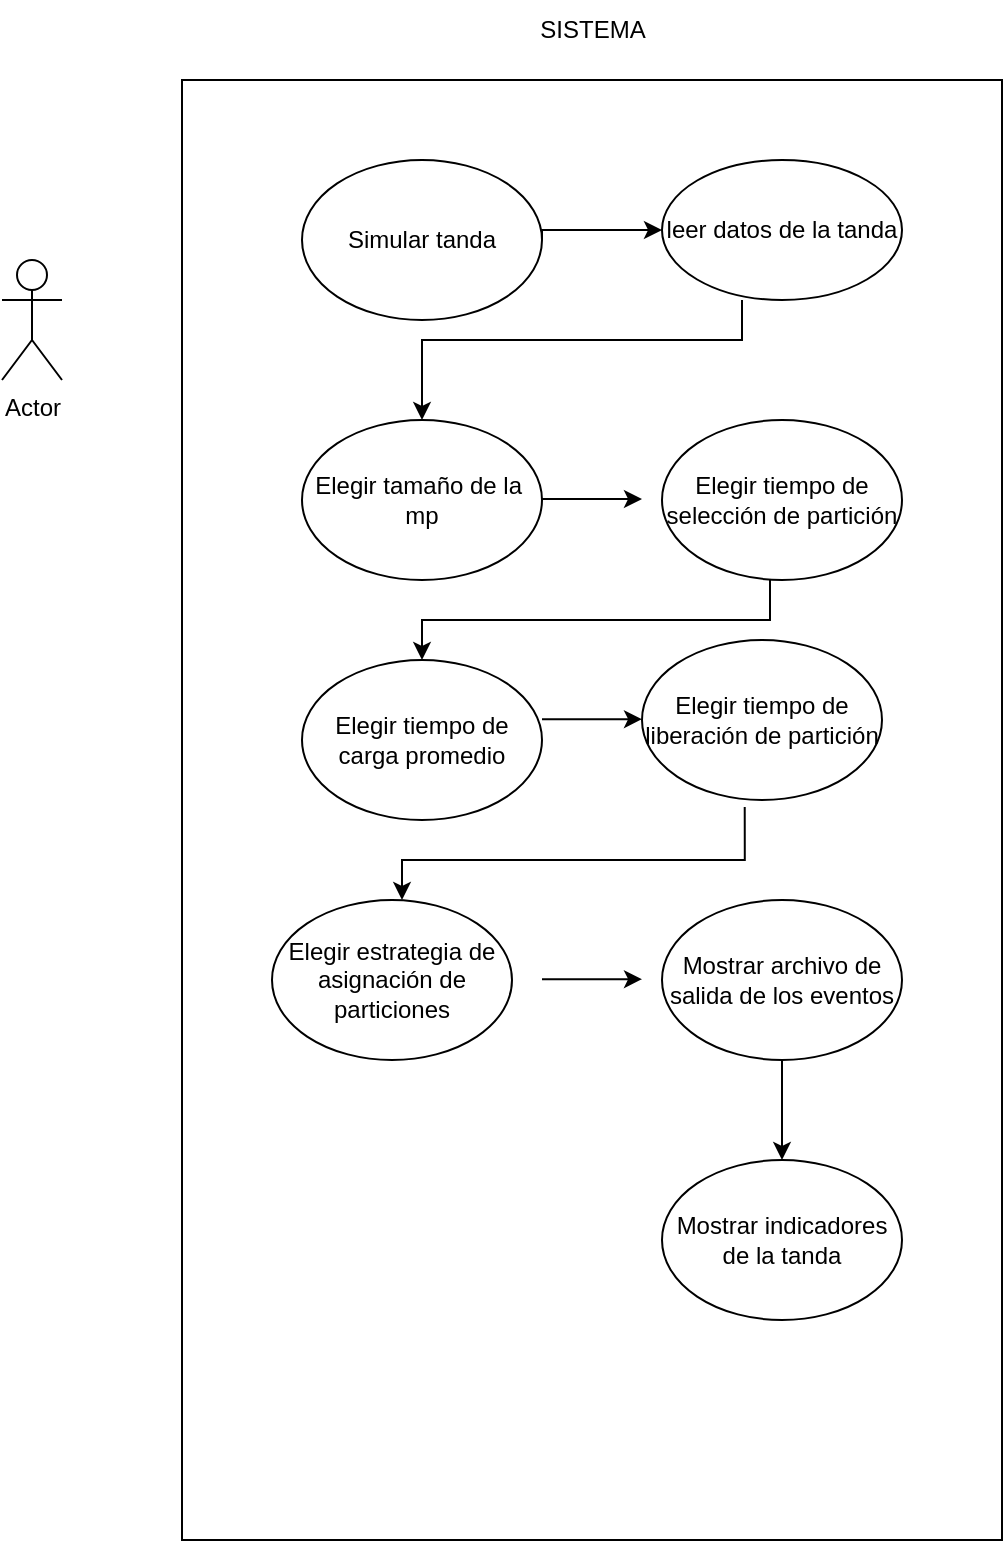 <mxfile version="22.0.8" type="google" pages="5">
  <diagram name="Casos de uso" id="JuRej-Z4gwztf3k0NoS7">
    <mxGraphModel grid="1" page="1" gridSize="10" guides="1" tooltips="1" connect="1" arrows="1" fold="1" pageScale="1" pageWidth="827" pageHeight="1169" math="0" shadow="0">
      <root>
        <mxCell id="0" />
        <mxCell id="1" parent="0" />
        <mxCell id="KlnW-i2jMCM9cxs2GAOI-1" value="" style="rounded=0;whiteSpace=wrap;html=1;" vertex="1" parent="1">
          <mxGeometry x="200" y="60" width="410" height="730" as="geometry" />
        </mxCell>
        <mxCell id="KlnW-i2jMCM9cxs2GAOI-13" style="edgeStyle=orthogonalEdgeStyle;rounded=0;orthogonalLoop=1;jettySize=auto;html=1;exitX=1;exitY=0.5;exitDx=0;exitDy=0;entryX=0;entryY=0.5;entryDx=0;entryDy=0;" edge="1" parent="1" source="KlnW-i2jMCM9cxs2GAOI-2" target="KlnW-i2jMCM9cxs2GAOI-3">
          <mxGeometry relative="1" as="geometry">
            <Array as="points">
              <mxPoint x="380" y="135" />
            </Array>
          </mxGeometry>
        </mxCell>
        <mxCell id="KlnW-i2jMCM9cxs2GAOI-2" value="Simular tanda" style="ellipse;whiteSpace=wrap;html=1;" vertex="1" parent="1">
          <mxGeometry x="260" y="100" width="120" height="80" as="geometry" />
        </mxCell>
        <mxCell id="KlnW-i2jMCM9cxs2GAOI-3" value="leer datos de la tanda" style="ellipse;whiteSpace=wrap;html=1;" vertex="1" parent="1">
          <mxGeometry x="440" y="100" width="120" height="70" as="geometry" />
        </mxCell>
        <mxCell id="KlnW-i2jMCM9cxs2GAOI-4" value="Actor" style="shape=umlActor;verticalLabelPosition=bottom;verticalAlign=top;html=1;outlineConnect=0;" vertex="1" parent="1">
          <mxGeometry x="110" y="150" width="30" height="60" as="geometry" />
        </mxCell>
        <mxCell id="KlnW-i2jMCM9cxs2GAOI-6" value="SISTEMA" style="text;html=1;align=center;verticalAlign=middle;resizable=0;points=[];autosize=1;strokeColor=none;fillColor=none;" vertex="1" parent="1">
          <mxGeometry x="365" y="20" width="80" height="30" as="geometry" />
        </mxCell>
        <mxCell id="KlnW-i2jMCM9cxs2GAOI-7" value="Elegir tamaño de la&amp;nbsp;&lt;br&gt;mp" style="ellipse;whiteSpace=wrap;html=1;" vertex="1" parent="1">
          <mxGeometry x="260" y="230" width="120" height="80" as="geometry" />
        </mxCell>
        <mxCell id="KlnW-i2jMCM9cxs2GAOI-8" value="Elegir tiempo de selección de partición" style="ellipse;whiteSpace=wrap;html=1;" vertex="1" parent="1">
          <mxGeometry x="440" y="230" width="120" height="80" as="geometry" />
        </mxCell>
        <mxCell id="KlnW-i2jMCM9cxs2GAOI-9" value="Elegir tiempo de carga promedio" style="ellipse;whiteSpace=wrap;html=1;" vertex="1" parent="1">
          <mxGeometry x="260" y="350" width="120" height="80" as="geometry" />
        </mxCell>
        <mxCell id="KlnW-i2jMCM9cxs2GAOI-10" value="Elegir tiempo de liberación de partición" style="ellipse;whiteSpace=wrap;html=1;" vertex="1" parent="1">
          <mxGeometry x="430" y="340" width="120" height="80" as="geometry" />
        </mxCell>
        <mxCell id="KlnW-i2jMCM9cxs2GAOI-11" value="Elegir estrategia de asignación de particiones" style="ellipse;whiteSpace=wrap;html=1;" vertex="1" parent="1">
          <mxGeometry x="245" y="470" width="120" height="80" as="geometry" />
        </mxCell>
        <mxCell id="KlnW-i2jMCM9cxs2GAOI-12" value="Mostrar archivo de salida de los eventos" style="ellipse;whiteSpace=wrap;html=1;" vertex="1" parent="1">
          <mxGeometry x="440" y="470" width="120" height="80" as="geometry" />
        </mxCell>
        <mxCell id="KlnW-i2jMCM9cxs2GAOI-15" style="edgeStyle=orthogonalEdgeStyle;rounded=0;orthogonalLoop=1;jettySize=auto;html=1;entryX=0.5;entryY=0;entryDx=0;entryDy=0;" edge="1" parent="1" target="KlnW-i2jMCM9cxs2GAOI-7">
          <mxGeometry relative="1" as="geometry">
            <mxPoint x="480" y="170" as="sourcePoint" />
            <mxPoint x="530" y="205" as="targetPoint" />
            <Array as="points">
              <mxPoint x="480" y="190" />
              <mxPoint x="320" y="190" />
            </Array>
          </mxGeometry>
        </mxCell>
        <mxCell id="KlnW-i2jMCM9cxs2GAOI-17" style="edgeStyle=orthogonalEdgeStyle;rounded=0;orthogonalLoop=1;jettySize=auto;html=1;" edge="1" parent="1">
          <mxGeometry relative="1" as="geometry">
            <mxPoint x="400" y="269.5" as="sourcePoint" />
            <mxPoint x="430" y="269.5" as="targetPoint" />
            <Array as="points">
              <mxPoint x="380" y="269.5" />
            </Array>
          </mxGeometry>
        </mxCell>
        <mxCell id="KlnW-i2jMCM9cxs2GAOI-18" style="edgeStyle=orthogonalEdgeStyle;rounded=0;orthogonalLoop=1;jettySize=auto;html=1;" edge="1" parent="1">
          <mxGeometry relative="1" as="geometry">
            <mxPoint x="494" y="310" as="sourcePoint" />
            <mxPoint x="320" y="350" as="targetPoint" />
            <Array as="points">
              <mxPoint x="494" y="330" />
              <mxPoint x="320" y="330" />
              <mxPoint x="320" y="349" />
            </Array>
          </mxGeometry>
        </mxCell>
        <mxCell id="KlnW-i2jMCM9cxs2GAOI-19" style="edgeStyle=orthogonalEdgeStyle;rounded=0;orthogonalLoop=1;jettySize=auto;html=1;" edge="1" parent="1">
          <mxGeometry relative="1" as="geometry">
            <mxPoint x="400" y="379.58" as="sourcePoint" />
            <mxPoint x="430" y="379.58" as="targetPoint" />
            <Array as="points">
              <mxPoint x="380" y="379.58" />
            </Array>
          </mxGeometry>
        </mxCell>
        <mxCell id="KlnW-i2jMCM9cxs2GAOI-20" style="edgeStyle=orthogonalEdgeStyle;rounded=0;orthogonalLoop=1;jettySize=auto;html=1;" edge="1" parent="1">
          <mxGeometry relative="1" as="geometry">
            <mxPoint x="400" y="509.58" as="sourcePoint" />
            <mxPoint x="430" y="509.58" as="targetPoint" />
            <Array as="points">
              <mxPoint x="380" y="509.58" />
            </Array>
          </mxGeometry>
        </mxCell>
        <mxCell id="KlnW-i2jMCM9cxs2GAOI-21" style="edgeStyle=orthogonalEdgeStyle;rounded=0;orthogonalLoop=1;jettySize=auto;html=1;exitX=0.428;exitY=1.044;exitDx=0;exitDy=0;exitPerimeter=0;" edge="1" parent="1" source="KlnW-i2jMCM9cxs2GAOI-10">
          <mxGeometry relative="1" as="geometry">
            <mxPoint x="484" y="430" as="sourcePoint" />
            <mxPoint x="310" y="470" as="targetPoint" />
            <Array as="points">
              <mxPoint x="481" y="450" />
              <mxPoint x="310" y="450" />
            </Array>
          </mxGeometry>
        </mxCell>
        <mxCell id="KlnW-i2jMCM9cxs2GAOI-22" value="Mostrar indicadores de la tanda" style="ellipse;whiteSpace=wrap;html=1;" vertex="1" parent="1">
          <mxGeometry x="440" y="600" width="120" height="80" as="geometry" />
        </mxCell>
        <mxCell id="KlnW-i2jMCM9cxs2GAOI-23" style="edgeStyle=orthogonalEdgeStyle;rounded=0;orthogonalLoop=1;jettySize=auto;html=1;exitX=0.5;exitY=1;exitDx=0;exitDy=0;entryX=0.5;entryY=0;entryDx=0;entryDy=0;" edge="1" parent="1" source="KlnW-i2jMCM9cxs2GAOI-12" target="KlnW-i2jMCM9cxs2GAOI-22">
          <mxGeometry relative="1" as="geometry">
            <mxPoint x="495" y="585.01" as="sourcePoint" />
            <mxPoint x="480" y="585" as="targetPoint" />
            <Array as="points">
              <mxPoint x="500" y="570" />
              <mxPoint x="500" y="570" />
            </Array>
          </mxGeometry>
        </mxCell>
      </root>
    </mxGraphModel>
  </diagram>
  <diagram id="mVL5HQIOVjTdGULSMDOA" name="Diagrama de clases">
    <mxGraphModel grid="1" page="1" gridSize="10" guides="1" tooltips="1" connect="1" arrows="1" fold="1" pageScale="1" pageWidth="827" pageHeight="1169" math="0" shadow="0">
      <root>
        <mxCell id="0" />
        <mxCell id="1" parent="0" />
        <mxCell id="sY6igfFgn6PVSlsK0iIA-1" value="Trabajo" style="swimlane;fontStyle=0;childLayout=stackLayout;horizontal=1;startSize=20;fillColor=none;horizontalStack=0;resizeParent=1;resizeParentMax=0;resizeLast=0;collapsible=1;marginBottom=0;whiteSpace=wrap;html=1;" vertex="1" parent="1">
          <mxGeometry x="90" y="260" width="170" height="156" as="geometry" />
        </mxCell>
        <mxCell id="sY6igfFgn6PVSlsK0iIA-2" value="+ id: int" style="text;strokeColor=none;fillColor=none;align=left;verticalAlign=top;spacingLeft=4;spacingRight=4;overflow=hidden;rotatable=0;points=[[0,0.5],[1,0.5]];portConstraint=eastwest;whiteSpace=wrap;html=1;" vertex="1" parent="sY6igfFgn6PVSlsK0iIA-1">
          <mxGeometry y="20" width="170" height="26" as="geometry" />
        </mxCell>
        <mxCell id="sY6igfFgn6PVSlsK0iIA-3" value="+ nombre: string" style="text;strokeColor=none;fillColor=none;align=left;verticalAlign=top;spacingLeft=4;spacingRight=4;overflow=hidden;rotatable=0;points=[[0,0.5],[1,0.5]];portConstraint=eastwest;whiteSpace=wrap;html=1;" vertex="1" parent="sY6igfFgn6PVSlsK0iIA-1">
          <mxGeometry y="46" width="170" height="24" as="geometry" />
        </mxCell>
        <mxCell id="sY6igfFgn6PVSlsK0iIA-4" value="+ tamaño: int&lt;br&gt;&lt;br&gt;" style="text;strokeColor=none;fillColor=none;align=left;verticalAlign=top;spacingLeft=4;spacingRight=4;overflow=hidden;rotatable=0;points=[[0,0.5],[1,0.5]];portConstraint=eastwest;whiteSpace=wrap;html=1;" vertex="1" parent="sY6igfFgn6PVSlsK0iIA-1">
          <mxGeometry y="70" width="170" height="30" as="geometry" />
        </mxCell>
        <mxCell id="sY6igfFgn6PVSlsK0iIA-7" value="+ duración: float" style="text;strokeColor=none;fillColor=none;align=left;verticalAlign=top;spacingLeft=4;spacingRight=4;overflow=hidden;rotatable=0;points=[[0,0.5],[1,0.5]];portConstraint=eastwest;whiteSpace=wrap;html=1;" vertex="1" parent="sY6igfFgn6PVSlsK0iIA-1">
          <mxGeometry y="100" width="170" height="30" as="geometry" />
        </mxCell>
        <mxCell id="sY6igfFgn6PVSlsK0iIA-8" value="+ instanteArribo: int" style="text;strokeColor=none;fillColor=none;align=left;verticalAlign=top;spacingLeft=4;spacingRight=4;overflow=hidden;rotatable=0;points=[[0,0.5],[1,0.5]];portConstraint=eastwest;whiteSpace=wrap;html=1;" vertex="1" parent="sY6igfFgn6PVSlsK0iIA-1">
          <mxGeometry y="130" width="170" height="26" as="geometry" />
        </mxCell>
        <mxCell id="sY6igfFgn6PVSlsK0iIA-9" value="Particion" style="swimlane;fontStyle=0;childLayout=stackLayout;horizontal=1;startSize=20;fillColor=none;horizontalStack=0;resizeParent=1;resizeParentMax=0;resizeLast=0;collapsible=1;marginBottom=0;whiteSpace=wrap;html=1;" vertex="1" parent="1">
          <mxGeometry x="420" y="300" width="160" height="122" as="geometry">
            <mxRectangle x="420" y="280" width="90" height="30" as="alternateBounds" />
          </mxGeometry>
        </mxCell>
        <mxCell id="sY6igfFgn6PVSlsK0iIA-10" value="+ id: int" style="text;strokeColor=none;fillColor=none;align=left;verticalAlign=top;spacingLeft=4;spacingRight=4;overflow=hidden;rotatable=0;points=[[0,0.5],[1,0.5]];portConstraint=eastwest;whiteSpace=wrap;html=1;" vertex="1" parent="sY6igfFgn6PVSlsK0iIA-9">
          <mxGeometry y="20" width="160" height="26" as="geometry" />
        </mxCell>
        <mxCell id="sY6igfFgn6PVSlsK0iIA-11" value="+ estado: boolean" style="text;strokeColor=none;fillColor=none;align=left;verticalAlign=top;spacingLeft=4;spacingRight=4;overflow=hidden;rotatable=0;points=[[0,0.5],[1,0.5]];portConstraint=eastwest;whiteSpace=wrap;html=1;" vertex="1" parent="sY6igfFgn6PVSlsK0iIA-9">
          <mxGeometry y="46" width="160" height="24" as="geometry" />
        </mxCell>
        <mxCell id="VjbkajfjoeGvCS7YRQG--1" value="+ tiempoFinalizacion: int" style="text;strokeColor=none;fillColor=none;align=left;verticalAlign=top;spacingLeft=4;spacingRight=4;overflow=hidden;rotatable=0;points=[[0,0.5],[1,0.5]];portConstraint=eastwest;whiteSpace=wrap;html=1;" vertex="1" parent="sY6igfFgn6PVSlsK0iIA-9">
          <mxGeometry y="70" width="160" height="26" as="geometry" />
        </mxCell>
        <mxCell id="TwySp44pyHWUW9PeYFyF-1" value="+ tamaño: int" style="text;strokeColor=none;fillColor=none;align=left;verticalAlign=top;spacingLeft=4;spacingRight=4;overflow=hidden;rotatable=0;points=[[0,0.5],[1,0.5]];portConstraint=eastwest;whiteSpace=wrap;html=1;" vertex="1" parent="sY6igfFgn6PVSlsK0iIA-9">
          <mxGeometry y="96" width="160" height="26" as="geometry" />
        </mxCell>
        <mxCell id="sY6igfFgn6PVSlsK0iIA-16" value="" style="endArrow=none;html=1;rounded=0;entryX=-0.012;entryY=0.808;entryDx=0;entryDy=0;entryPerimeter=0;exitX=1.013;exitY=0.3;exitDx=0;exitDy=0;exitPerimeter=0;" edge="1" parent="1" source="sY6igfFgn6PVSlsK0iIA-4" target="sY6igfFgn6PVSlsK0iIA-10">
          <mxGeometry width="50" height="50" relative="1" as="geometry">
            <mxPoint x="240" y="350" as="sourcePoint" />
            <mxPoint x="290" y="300" as="targetPoint" />
          </mxGeometry>
        </mxCell>
        <mxCell id="UEDJ3NP4FgBGOApMBCLC-1" value="simulador" style="swimlane;fontStyle=1;align=center;verticalAlign=top;childLayout=stackLayout;horizontal=1;startSize=26;horizontalStack=0;resizeParent=1;resizeParentMax=0;resizeLast=0;collapsible=1;marginBottom=0;whiteSpace=wrap;html=1;" vertex="1" parent="1">
          <mxGeometry x="150" y="510" width="190" height="86" as="geometry" />
        </mxCell>
        <mxCell id="UEDJ3NP4FgBGOApMBCLC-3" value="" style="line;strokeWidth=1;fillColor=none;align=left;verticalAlign=middle;spacingTop=-1;spacingLeft=3;spacingRight=3;rotatable=0;labelPosition=right;points=[];portConstraint=eastwest;strokeColor=inherit;" vertex="1" parent="UEDJ3NP4FgBGOApMBCLC-1">
          <mxGeometry y="26" width="190" height="8" as="geometry" />
        </mxCell>
        <mxCell id="UEDJ3NP4FgBGOApMBCLC-4" value="+ unificarParticiones(type): type" style="text;strokeColor=none;fillColor=none;align=left;verticalAlign=top;spacingLeft=4;spacingRight=4;overflow=hidden;rotatable=0;points=[[0,0.5],[1,0.5]];portConstraint=eastwest;whiteSpace=wrap;html=1;" vertex="1" parent="UEDJ3NP4FgBGOApMBCLC-1">
          <mxGeometry y="34" width="190" height="26" as="geometry" />
        </mxCell>
        <mxCell id="tAnu1UTWZPlunKIlvdsk-1" value="+ unificarParticiones(type): type" style="text;strokeColor=none;fillColor=none;align=left;verticalAlign=top;spacingLeft=4;spacingRight=4;overflow=hidden;rotatable=0;points=[[0,0.5],[1,0.5]];portConstraint=eastwest;whiteSpace=wrap;html=1;" vertex="1" parent="UEDJ3NP4FgBGOApMBCLC-1">
          <mxGeometry y="60" width="190" height="26" as="geometry" />
        </mxCell>
        <mxCell id="8smD2bwkKCw7fBRO9F4j-1" value="tabla de particiones" style="swimlane;fontStyle=0;childLayout=stackLayout;horizontal=1;startSize=20;fillColor=none;horizontalStack=0;resizeParent=1;resizeParentMax=0;resizeLast=0;collapsible=1;marginBottom=0;whiteSpace=wrap;html=1;" vertex="1" parent="1">
          <mxGeometry x="440" y="500" width="160" height="46" as="geometry">
            <mxRectangle x="420" y="280" width="90" height="30" as="alternateBounds" />
          </mxGeometry>
        </mxCell>
      </root>
    </mxGraphModel>
  </diagram>
  <diagram id="1-sf3YuyT5rFivov51Bb" name="Diagrama de flujo padre">
    <mxGraphModel grid="1" page="1" gridSize="10" guides="1" tooltips="1" connect="1" arrows="1" fold="1" pageScale="1" pageWidth="827" pageHeight="1169" math="0" shadow="0">
      <root>
        <mxCell id="0" />
        <mxCell id="1" parent="0" />
        <mxCell id="awEpsJLDDM5TZzW0thUI-1" value="Simulador" style="whiteSpace=wrap;html=1;" vertex="1" parent="1">
          <mxGeometry x="230" y="150" width="120" height="60" as="geometry" />
        </mxCell>
        <mxCell id="awEpsJLDDM5TZzW0thUI-2" value="" style="rounded=0;html=1;jettySize=auto;orthogonalLoop=1;fontSize=11;endArrow=block;endFill=0;endSize=8;strokeWidth=1;shadow=0;labelBackgroundColor=none;edgeStyle=orthogonalEdgeStyle;" edge="1" parent="1" source="awEpsJLDDM5TZzW0thUI-3">
          <mxGeometry relative="1" as="geometry">
            <mxPoint x="290" y="320" as="targetPoint" />
          </mxGeometry>
        </mxCell>
        <mxCell id="awEpsJLDDM5TZzW0thUI-3" value="Inicio de simulacion" style="rounded=1;whiteSpace=wrap;html=1;fontSize=12;glass=0;strokeWidth=1;shadow=0;" vertex="1" parent="1">
          <mxGeometry x="230" y="230" width="120" height="40" as="geometry" />
        </mxCell>
        <mxCell id="awEpsJLDDM5TZzW0thUI-7" value="Leer datos de entrada" style="rounded=1;whiteSpace=wrap;html=1;fontSize=12;glass=0;strokeWidth=1;shadow=0;" vertex="1" parent="1">
          <mxGeometry x="230" y="330" width="120" height="40" as="geometry" />
        </mxCell>
        <mxCell id="awEpsJLDDM5TZzW0thUI-11" value="Elegir tiempo de selección de partición" style="rounded=1;whiteSpace=wrap;html=1;fontSize=12;glass=0;strokeWidth=1;shadow=0;" vertex="1" parent="1">
          <mxGeometry x="230" y="530" width="120" height="40" as="geometry" />
        </mxCell>
        <mxCell id="awEpsJLDDM5TZzW0thUI-12" value="Elegir tamaño de la mp&lt;br&gt;" style="rounded=1;whiteSpace=wrap;html=1;fontSize=12;glass=0;strokeWidth=1;shadow=0;" vertex="1" parent="1">
          <mxGeometry x="230" y="430" width="120" height="40" as="geometry" />
        </mxCell>
        <mxCell id="AIYoX7Q6_l8_5rwHORFR-1" value="" style="strokeWidth=2;html=1;shape=mxgraph.flowchart.database;whiteSpace=wrap;" vertex="1" parent="1">
          <mxGeometry x="110" y="310" width="60" height="60" as="geometry" />
        </mxCell>
        <mxCell id="AIYoX7Q6_l8_5rwHORFR-2" style="edgeStyle=orthogonalEdgeStyle;rounded=0;orthogonalLoop=1;jettySize=auto;html=1;exitX=0;exitY=0.5;exitDx=0;exitDy=0;entryX=1;entryY=0.5;entryDx=0;entryDy=0;entryPerimeter=0;" edge="1" parent="1" source="awEpsJLDDM5TZzW0thUI-7" target="AIYoX7Q6_l8_5rwHORFR-1">
          <mxGeometry relative="1" as="geometry">
            <Array as="points">
              <mxPoint x="230" y="340" />
            </Array>
          </mxGeometry>
        </mxCell>
        <mxCell id="AIYoX7Q6_l8_5rwHORFR-3" value="" style="rounded=0;html=1;jettySize=auto;orthogonalLoop=1;fontSize=11;endArrow=block;endFill=0;endSize=8;strokeWidth=1;shadow=0;labelBackgroundColor=none;edgeStyle=orthogonalEdgeStyle;" edge="1" parent="1">
          <mxGeometry relative="1" as="geometry">
            <mxPoint x="289.5" y="380" as="sourcePoint" />
            <mxPoint x="289.5" y="430" as="targetPoint" />
          </mxGeometry>
        </mxCell>
        <mxCell id="HCoO094OWK_n6Hc1VKs_-1" value="" style="rounded=0;html=1;jettySize=auto;orthogonalLoop=1;fontSize=11;endArrow=block;endFill=0;endSize=8;strokeWidth=1;shadow=0;labelBackgroundColor=none;edgeStyle=orthogonalEdgeStyle;" edge="1" parent="1">
          <mxGeometry relative="1" as="geometry">
            <mxPoint x="289.5" y="480" as="sourcePoint" />
            <mxPoint x="289.5" y="530" as="targetPoint" />
          </mxGeometry>
        </mxCell>
        <mxCell id="yFbG7h15xct_Q4mS61MP-1" value="Elegir tiempo de carga promedio" style="rounded=1;whiteSpace=wrap;html=1;fontSize=12;glass=0;strokeWidth=1;shadow=0;" vertex="1" parent="1">
          <mxGeometry x="230" y="620" width="120" height="40" as="geometry" />
        </mxCell>
        <mxCell id="yFbG7h15xct_Q4mS61MP-2" value="Elegir tiempo de liberación de partición" style="rounded=1;whiteSpace=wrap;html=1;fontSize=12;glass=0;strokeWidth=1;shadow=0;" vertex="1" parent="1">
          <mxGeometry x="230" y="710" width="120" height="40" as="geometry" />
        </mxCell>
        <mxCell id="yFbG7h15xct_Q4mS61MP-3" value="Elegir estrategia de asignación de particiones" style="rounded=1;whiteSpace=wrap;html=1;fontSize=12;glass=0;strokeWidth=1;shadow=0;" vertex="1" parent="1">
          <mxGeometry x="230" y="800" width="120" height="40" as="geometry" />
        </mxCell>
        <mxCell id="tOGjaiGqjiM_uzkv7Yna-1" value="" style="rounded=0;html=1;jettySize=auto;orthogonalLoop=1;fontSize=11;endArrow=block;endFill=0;endSize=8;strokeWidth=1;shadow=0;labelBackgroundColor=none;edgeStyle=orthogonalEdgeStyle;" edge="1" parent="1">
          <mxGeometry relative="1" as="geometry">
            <mxPoint x="289.5" y="570" as="sourcePoint" />
            <mxPoint x="289.5" y="620" as="targetPoint" />
          </mxGeometry>
        </mxCell>
        <mxCell id="tOGjaiGqjiM_uzkv7Yna-3" value="" style="rounded=0;html=1;jettySize=auto;orthogonalLoop=1;fontSize=11;endArrow=block;endFill=0;endSize=8;strokeWidth=1;shadow=0;labelBackgroundColor=none;edgeStyle=orthogonalEdgeStyle;" edge="1" parent="1">
          <mxGeometry relative="1" as="geometry">
            <mxPoint x="289.5" y="660" as="sourcePoint" />
            <mxPoint x="289.5" y="710" as="targetPoint" />
          </mxGeometry>
        </mxCell>
        <mxCell id="tOGjaiGqjiM_uzkv7Yna-4" value="" style="rounded=0;html=1;jettySize=auto;orthogonalLoop=1;fontSize=11;endArrow=block;endFill=0;endSize=8;strokeWidth=1;shadow=0;labelBackgroundColor=none;edgeStyle=orthogonalEdgeStyle;" edge="1" parent="1">
          <mxGeometry relative="1" as="geometry">
            <mxPoint x="289.5" y="750" as="sourcePoint" />
            <mxPoint x="289.5" y="800" as="targetPoint" />
          </mxGeometry>
        </mxCell>
      </root>
    </mxGraphModel>
  </diagram>
  <diagram name="Diagrama de flujo Firs fit" id="-iaWqcQaK1WAcWEZUBZF">
    <mxGraphModel grid="1" page="1" gridSize="10" guides="1" tooltips="1" connect="1" arrows="1" fold="1" pageScale="1" pageWidth="827" pageHeight="1169" math="0" shadow="0">
      <root>
        <mxCell id="rR85FR2aN-hJMiAtwUTk-0" />
        <mxCell id="rR85FR2aN-hJMiAtwUTk-1" parent="rR85FR2aN-hJMiAtwUTk-0" />
        <mxCell id="kEAaXZ3v0n-VEhTMAsTf-6" value="" style="rounded=0;html=1;jettySize=auto;orthogonalLoop=1;fontSize=11;endArrow=block;endFill=0;endSize=8;strokeWidth=1;shadow=0;labelBackgroundColor=none;edgeStyle=orthogonalEdgeStyle;" edge="1" parent="rR85FR2aN-hJMiAtwUTk-1">
          <mxGeometry relative="1" as="geometry">
            <mxPoint x="294.66" y="170" as="sourcePoint" />
            <mxPoint x="294.66" y="210" as="targetPoint" />
            <Array as="points">
              <mxPoint x="294.66" y="180" />
              <mxPoint x="294.66" y="180" />
            </Array>
          </mxGeometry>
        </mxCell>
        <mxCell id="rR85FR2aN-hJMiAtwUTk-4" value="Mientras halla trabajos" style="rounded=1;whiteSpace=wrap;html=1;fontSize=12;glass=0;strokeWidth=1;shadow=0;" vertex="1" parent="rR85FR2aN-hJMiAtwUTk-1">
          <mxGeometry x="238.5" y="-50" width="120" height="40" as="geometry" />
        </mxCell>
        <mxCell id="rR85FR2aN-hJMiAtwUTk-6" value="Actualizar tabla de particiones" style="rounded=1;whiteSpace=wrap;html=1;fontSize=12;glass=0;strokeWidth=1;shadow=0;" vertex="1" parent="rR85FR2aN-hJMiAtwUTk-1">
          <mxGeometry x="690" y="500" width="120" height="40" as="geometry" />
        </mxCell>
        <mxCell id="rR85FR2aN-hJMiAtwUTk-11" value="" style="rounded=0;html=1;jettySize=auto;orthogonalLoop=1;fontSize=11;endArrow=block;endFill=0;endSize=8;strokeWidth=1;shadow=0;labelBackgroundColor=none;edgeStyle=orthogonalEdgeStyle;exitX=0;exitY=0.5;exitDx=0;exitDy=0;exitPerimeter=0;" edge="1" parent="rR85FR2aN-hJMiAtwUTk-1" source="NFGD1fv55AR-VZEpnrtZ-0">
          <mxGeometry relative="1" as="geometry">
            <mxPoint x="180" y="340" as="sourcePoint" />
            <mxPoint x="199" y="420" as="targetPoint" />
          </mxGeometry>
        </mxCell>
        <mxCell id="NFGD1fv55AR-VZEpnrtZ-0" value="¿Memoria disponible?" style="strokeWidth=2;html=1;shape=mxgraph.flowchart.decision;whiteSpace=wrap;" vertex="1" parent="rR85FR2aN-hJMiAtwUTk-1">
          <mxGeometry x="238.5" y="320" width="103" height="80" as="geometry" />
        </mxCell>
        <mxCell id="NFGD1fv55AR-VZEpnrtZ-1" value="Si" style="text;html=1;align=center;verticalAlign=middle;resizable=0;points=[];autosize=1;strokeColor=none;fillColor=none;" vertex="1" parent="rR85FR2aN-hJMiAtwUTk-1">
          <mxGeometry x="370" y="338" width="30" height="30" as="geometry" />
        </mxCell>
        <mxCell id="NFGD1fv55AR-VZEpnrtZ-3" value="" style="rounded=0;html=1;jettySize=auto;orthogonalLoop=1;fontSize=11;endArrow=block;endFill=0;endSize=8;strokeWidth=1;shadow=0;labelBackgroundColor=none;edgeStyle=orthogonalEdgeStyle;" edge="1" parent="rR85FR2aN-hJMiAtwUTk-1">
          <mxGeometry relative="1" as="geometry">
            <mxPoint x="341.5" y="360" as="sourcePoint" />
            <mxPoint x="460" y="360" as="targetPoint" />
          </mxGeometry>
        </mxCell>
        <mxCell id="NFGD1fv55AR-VZEpnrtZ-6" value="El trabajo permanece su tiempo en memoria" style="rounded=1;whiteSpace=wrap;html=1;fontSize=12;glass=0;strokeWidth=1;shadow=0;" vertex="1" parent="rR85FR2aN-hJMiAtwUTk-1">
          <mxGeometry x="690" y="730" width="120" height="40" as="geometry" />
        </mxCell>
        <mxCell id="kEAaXZ3v0n-VEhTMAsTf-0" value="no&lt;br&gt;" style="text;html=1;align=center;verticalAlign=middle;resizable=0;points=[];autosize=1;strokeColor=none;fillColor=none;" vertex="1" parent="rR85FR2aN-hJMiAtwUTk-1">
          <mxGeometry x="198.5" y="330" width="40" height="30" as="geometry" />
        </mxCell>
        <mxCell id="kEAaXZ3v0n-VEhTMAsTf-1" value="en el instante de tiempo sumo FE&amp;nbsp;" style="rounded=1;whiteSpace=wrap;html=1;fontSize=12;glass=0;strokeWidth=1;shadow=0;" vertex="1" parent="rR85FR2aN-hJMiAtwUTk-1">
          <mxGeometry x="690" y="615" width="120" height="40" as="geometry" />
        </mxCell>
        <mxCell id="kEAaXZ3v0n-VEhTMAsTf-11" value="Crear partición" style="rounded=1;whiteSpace=wrap;html=1;fontSize=12;glass=0;strokeWidth=1;shadow=0;" vertex="1" parent="rR85FR2aN-hJMiAtwUTk-1">
          <mxGeometry x="460" y="338" width="120" height="40" as="geometry" />
        </mxCell>
        <mxCell id="kEAaXZ3v0n-VEhTMAsTf-18" value="" style="shape=image;verticalLabelPosition=bottom;labelBackgroundColor=default;verticalAlign=top;aspect=fixed;imageAspect=0;image=https://www.shutterstock.com/shutterstock/photos/2112267179/display_1500/stock-vector-analog-clock-simple-vector-time-wall-clock-2112267179.jpg;" vertex="1" parent="rR85FR2aN-hJMiAtwUTk-1">
          <mxGeometry x="580" y="816.34" width="72.5" height="77.33" as="geometry" />
        </mxCell>
        <mxCell id="kEAaXZ3v0n-VEhTMAsTf-19" value="Actualizar tabla de particiones" style="rounded=1;whiteSpace=wrap;html=1;fontSize=12;glass=0;strokeWidth=1;shadow=0;" vertex="1" parent="rR85FR2aN-hJMiAtwUTk-1">
          <mxGeometry x="-500" y="85" width="120" height="75" as="geometry" />
        </mxCell>
        <mxCell id="Bxz3d_YLDMQcoaVa_oFX-2" value="cargar partición en la lista de particiones" style="rounded=1;whiteSpace=wrap;html=1;fontSize=12;glass=0;strokeWidth=1;shadow=0;" vertex="1" parent="rR85FR2aN-hJMiAtwUTk-1">
          <mxGeometry x="690" y="430" width="120" height="40" as="geometry" />
        </mxCell>
        <mxCell id="Bxz3d_YLDMQcoaVa_oFX-4" value="actualizar array y además si el trabajo ocupa menos que la partición asignada crear una instancia de partición para la que quedo libre" style="shape=callout;whiteSpace=wrap;html=1;perimeter=calloutPerimeter;size=30;position=0.5;direction=north;" vertex="1" parent="rR85FR2aN-hJMiAtwUTk-1">
          <mxGeometry x="410" y="440" width="280" height="60" as="geometry" />
        </mxCell>
        <mxCell id="Bxz3d_YLDMQcoaVa_oFX-7" value="filtrado de particiones libres" style="rounded=1;whiteSpace=wrap;html=1;fontSize=12;glass=0;strokeWidth=1;shadow=0;" vertex="1" parent="rR85FR2aN-hJMiAtwUTk-1">
          <mxGeometry x="230" y="220" width="120" height="40" as="geometry" />
        </mxCell>
        <mxCell id="Bxz3d_YLDMQcoaVa_oFX-9" value="" style="rounded=0;html=1;jettySize=auto;orthogonalLoop=1;fontSize=11;endArrow=block;endFill=0;endSize=8;strokeWidth=1;shadow=0;labelBackgroundColor=none;edgeStyle=orthogonalEdgeStyle;" edge="1" parent="rR85FR2aN-hJMiAtwUTk-1">
          <mxGeometry relative="1" as="geometry">
            <mxPoint x="290" y="320" as="targetPoint" />
            <mxPoint x="290" y="270" as="sourcePoint" />
          </mxGeometry>
        </mxCell>
        <mxCell id="gg72a_tMkrlyLdqzTpYQ-7" value="recorrer los trabajos en orden de la lista de trabajos&amp;nbsp;" style="shape=note;whiteSpace=wrap;html=1;backgroundOutline=1;darkOpacity=0.05;" vertex="1" parent="rR85FR2aN-hJMiAtwUTk-1">
          <mxGeometry x="-20" y="-140" width="140" height="150" as="geometry" />
        </mxCell>
        <mxCell id="gg72a_tMkrlyLdqzTpYQ-8" value="" style="endArrow=none;dashed=1;html=1;dashPattern=1 3;strokeWidth=2;rounded=0;" edge="1" parent="rR85FR2aN-hJMiAtwUTk-1">
          <mxGeometry width="50" height="50" relative="1" as="geometry">
            <mxPoint x="220" y="-30" as="sourcePoint" />
            <mxPoint x="130" y="-65" as="targetPoint" />
          </mxGeometry>
        </mxCell>
        <mxCell id="RaS2Osoi-X8U9FoYjpuT-0" style="edgeStyle=orthogonalEdgeStyle;rounded=0;orthogonalLoop=1;jettySize=auto;html=1;exitX=0.5;exitY=1;exitDx=0;exitDy=0;" edge="1" parent="rR85FR2aN-hJMiAtwUTk-1" source="kEAaXZ3v0n-VEhTMAsTf-11" target="kEAaXZ3v0n-VEhTMAsTf-11">
          <mxGeometry relative="1" as="geometry" />
        </mxCell>
        <mxCell id="RaS2Osoi-X8U9FoYjpuT-5" value="" style="rounded=0;html=1;jettySize=auto;orthogonalLoop=1;fontSize=11;endArrow=block;endFill=0;endSize=8;strokeWidth=1;shadow=0;labelBackgroundColor=none;edgeStyle=orthogonalEdgeStyle;" edge="1" parent="rR85FR2aN-hJMiAtwUTk-1">
          <mxGeometry relative="1" as="geometry">
            <mxPoint x="749.91" y="470" as="sourcePoint" />
            <mxPoint x="749.41" y="500" as="targetPoint" />
            <Array as="points" />
          </mxGeometry>
        </mxCell>
        <mxCell id="RaS2Osoi-X8U9FoYjpuT-8" value="" style="endArrow=none;dashed=1;html=1;dashPattern=1 3;strokeWidth=2;rounded=0;" edge="1" parent="rR85FR2aN-hJMiAtwUTk-1">
          <mxGeometry width="50" height="50" relative="1" as="geometry">
            <mxPoint x="330" y="330" as="sourcePoint" />
            <mxPoint x="710" y="220" as="targetPoint" />
          </mxGeometry>
        </mxCell>
        <mxCell id="RaS2Osoi-X8U9FoYjpuT-9" value="recorrer ese listado de particiones libres y comparar si el tamaño del trabajo alcanza, si es el primer trabajo a entrar solo filtrar la Partición 0 la cual es el tamaño de la memoria" style="shape=note;whiteSpace=wrap;html=1;backgroundOutline=1;darkOpacity=0.05;" vertex="1" parent="rR85FR2aN-hJMiAtwUTk-1">
          <mxGeometry x="730" y="90" width="210" height="150" as="geometry" />
        </mxCell>
        <mxCell id="RaS2Osoi-X8U9FoYjpuT-10" value="eliminamos el trabajo de la lista de trabajos" style="rounded=1;whiteSpace=wrap;html=1;fontSize=12;glass=0;strokeWidth=1;shadow=0;" vertex="1" parent="rR85FR2aN-hJMiAtwUTk-1">
          <mxGeometry x="685" y="338" width="120" height="40" as="geometry" />
        </mxCell>
        <mxCell id="uI4USI_von5IL1s3Vbi3-1" value="Memoria disponible - memoria utilizada" style="shape=note;whiteSpace=wrap;html=1;backgroundOutline=1;darkOpacity=0.05;" vertex="1" parent="rR85FR2aN-hJMiAtwUTk-1">
          <mxGeometry x="350" y="585" width="230" height="80" as="geometry" />
        </mxCell>
        <mxCell id="uI4USI_von5IL1s3Vbi3-2" value="" style="endArrow=none;dashed=1;html=1;rounded=0;" edge="1" parent="rR85FR2aN-hJMiAtwUTk-1">
          <mxGeometry width="50" height="50" relative="1" as="geometry">
            <mxPoint x="670" y="630" as="sourcePoint" />
            <mxPoint x="600" y="630" as="targetPoint" />
          </mxGeometry>
        </mxCell>
        <mxCell id="uI4USI_von5IL1s3Vbi3-5" value="" style="rounded=0;html=1;jettySize=auto;orthogonalLoop=1;fontSize=11;endArrow=block;endFill=0;endSize=8;strokeWidth=1;shadow=0;labelBackgroundColor=none;edgeStyle=orthogonalEdgeStyle;" edge="1" parent="rR85FR2aN-hJMiAtwUTk-1">
          <mxGeometry relative="1" as="geometry">
            <mxPoint x="749.5" y="540" as="sourcePoint" />
            <mxPoint x="749.5" y="580" as="targetPoint" />
            <Array as="points" />
          </mxGeometry>
        </mxCell>
        <mxCell id="4ZuKVq1xuJvDHAylKMEF-0" value="ademas, actualizar la variable tiempo de finalizacion, la cual es tiempo actual + duracion" style="shape=note;whiteSpace=wrap;html=1;backgroundOutline=1;darkOpacity=0.05;" vertex="1" parent="rR85FR2aN-hJMiAtwUTk-1">
          <mxGeometry x="940" y="278" width="130" height="150" as="geometry" />
        </mxCell>
        <mxCell id="4ZuKVq1xuJvDHAylKMEF-3" value="&lt;span style=&quot;font-size: 11px;&quot;&gt;¿tiempo actual es igual a tiempo de finalización?&lt;/span&gt;" style="strokeWidth=2;html=1;shape=mxgraph.flowchart.decision;whiteSpace=wrap;" vertex="1" parent="rR85FR2aN-hJMiAtwUTk-1">
          <mxGeometry x="220" y="40" width="150" height="120" as="geometry" />
        </mxCell>
        <mxCell id="NFGD1fv55AR-VZEpnrtZ-7" value="Liberar partición" style="rounded=1;whiteSpace=wrap;html=1;fontSize=12;glass=0;strokeWidth=1;shadow=0;" vertex="1" parent="rR85FR2aN-hJMiAtwUTk-1">
          <mxGeometry x="50" y="90" width="120" height="40" as="geometry" />
        </mxCell>
        <mxCell id="4ZuKVq1xuJvDHAylKMEF-12" value="" style="rounded=0;html=1;jettySize=auto;orthogonalLoop=1;fontSize=11;endArrow=block;endFill=0;endSize=8;strokeWidth=1;shadow=0;labelBackgroundColor=none;edgeStyle=orthogonalEdgeStyle;" edge="1" parent="rR85FR2aN-hJMiAtwUTk-1">
          <mxGeometry relative="1" as="geometry">
            <mxPoint x="218.5" y="109.29" as="sourcePoint" />
            <mxPoint x="178.5" y="109.7" as="targetPoint" />
            <Array as="points">
              <mxPoint x="198.5" y="109.29" />
              <mxPoint x="198.5" y="109.29" />
            </Array>
          </mxGeometry>
        </mxCell>
        <mxCell id="4ZuKVq1xuJvDHAylKMEF-13" value="si" style="text;html=1;align=center;verticalAlign=middle;resizable=0;points=[];autosize=1;strokeColor=none;fillColor=none;" vertex="1" parent="rR85FR2aN-hJMiAtwUTk-1">
          <mxGeometry x="183.5" y="75" width="30" height="30" as="geometry" />
        </mxCell>
        <mxCell id="4ZuKVq1xuJvDHAylKMEF-14" value="" style="endArrow=none;dashed=1;html=1;rounded=0;" edge="1" parent="rR85FR2aN-hJMiAtwUTk-1">
          <mxGeometry width="50" height="50" relative="1" as="geometry">
            <mxPoint x="820" y="440" as="sourcePoint" />
            <mxPoint x="930" y="400" as="targetPoint" />
          </mxGeometry>
        </mxCell>
        <mxCell id="eU_-h4xKu9EH1-ZDxUtK-1" value="sigue otro ciclo de tiempo" style="strokeWidth=2;html=1;shape=mxgraph.flowchart.terminator;whiteSpace=wrap;" vertex="1" parent="rR85FR2aN-hJMiAtwUTk-1">
          <mxGeometry x="695" y="820" width="110" height="70" as="geometry" />
        </mxCell>
        <mxCell id="eU_-h4xKu9EH1-ZDxUtK-2" value="Recorre toda la lista de particiones buscando si su tiempo de finalizacion es el actual" style="shape=note;whiteSpace=wrap;html=1;backgroundOutline=1;darkOpacity=0.05;" vertex="1" parent="rR85FR2aN-hJMiAtwUTk-1">
          <mxGeometry x="562.5" y="-145" width="230" height="110" as="geometry" />
        </mxCell>
        <mxCell id="eU_-h4xKu9EH1-ZDxUtK-3" value="" style="endArrow=none;dashed=1;html=1;rounded=0;" edge="1" parent="rR85FR2aN-hJMiAtwUTk-1">
          <mxGeometry width="50" height="50" relative="1" as="geometry">
            <mxPoint x="540" y="-110" as="sourcePoint" />
            <mxPoint x="340" y="75" as="targetPoint" />
          </mxGeometry>
        </mxCell>
        <mxCell id="eU_-h4xKu9EH1-ZDxUtK-4" style="edgeStyle=orthogonalEdgeStyle;rounded=0;orthogonalLoop=1;jettySize=auto;html=1;exitX=0.5;exitY=1;exitDx=0;exitDy=0;" edge="1" parent="rR85FR2aN-hJMiAtwUTk-1" source="kEAaXZ3v0n-VEhTMAsTf-11" target="kEAaXZ3v0n-VEhTMAsTf-11">
          <mxGeometry relative="1" as="geometry" />
        </mxCell>
        <mxCell id="eU_-h4xKu9EH1-ZDxUtK-5" value="Ademas si vemos que en la tabla hay dos particiones contiguas libres, unificarlas(llamar a metodo de unificar particion)" style="shape=note;whiteSpace=wrap;html=1;backgroundOutline=1;darkOpacity=0.05;" vertex="1" parent="rR85FR2aN-hJMiAtwUTk-1">
          <mxGeometry x="-350" y="-170" width="140" height="160" as="geometry" />
        </mxCell>
        <mxCell id="eU_-h4xKu9EH1-ZDxUtK-6" value="" style="endArrow=none;dashed=1;html=1;dashPattern=1 3;strokeWidth=2;rounded=0;" edge="1" parent="rR85FR2aN-hJMiAtwUTk-1">
          <mxGeometry width="50" height="50" relative="1" as="geometry">
            <mxPoint x="-260" y="60" as="sourcePoint" />
            <mxPoint x="-250" as="targetPoint" />
          </mxGeometry>
        </mxCell>
        <mxCell id="eU_-h4xKu9EH1-ZDxUtK-8" value="no" style="text;html=1;align=center;verticalAlign=middle;resizable=0;points=[];autosize=1;strokeColor=none;fillColor=none;" vertex="1" parent="rR85FR2aN-hJMiAtwUTk-1">
          <mxGeometry x="290" y="168" width="40" height="30" as="geometry" />
        </mxCell>
        <mxCell id="eU_-h4xKu9EH1-ZDxUtK-9" value="" style="rounded=0;html=1;jettySize=auto;orthogonalLoop=1;fontSize=11;endArrow=block;endFill=0;endSize=8;strokeWidth=1;shadow=0;labelBackgroundColor=none;edgeStyle=orthogonalEdgeStyle;" edge="1" parent="rR85FR2aN-hJMiAtwUTk-1">
          <mxGeometry relative="1" as="geometry">
            <mxPoint x="50" y="109.41" as="sourcePoint" />
            <mxPoint x="10" y="109.82" as="targetPoint" />
            <Array as="points">
              <mxPoint x="30" y="109.41" />
              <mxPoint x="30" y="109.41" />
            </Array>
          </mxGeometry>
        </mxCell>
        <mxCell id="eU_-h4xKu9EH1-ZDxUtK-11" value="" style="rounded=0;html=1;jettySize=auto;orthogonalLoop=1;fontSize=11;endArrow=block;endFill=0;endSize=8;strokeWidth=1;shadow=0;labelBackgroundColor=none;edgeStyle=orthogonalEdgeStyle;exitX=0.5;exitY=1;exitDx=0;exitDy=0;" edge="1" parent="rR85FR2aN-hJMiAtwUTk-1" source="kEAaXZ3v0n-VEhTMAsTf-19">
          <mxGeometry relative="1" as="geometry">
            <mxPoint x="-580" y="150" as="sourcePoint" />
            <mxPoint x="210" y="240" as="targetPoint" />
            <Array as="points">
              <mxPoint x="-440" y="240" />
            </Array>
          </mxGeometry>
        </mxCell>
        <mxCell id="eU_-h4xKu9EH1-ZDxUtK-12" value="" style="rounded=0;html=1;jettySize=auto;orthogonalLoop=1;fontSize=11;endArrow=block;endFill=0;endSize=8;strokeWidth=1;shadow=0;labelBackgroundColor=none;edgeStyle=orthogonalEdgeStyle;" edge="1" parent="rR85FR2aN-hJMiAtwUTk-1">
          <mxGeometry relative="1" as="geometry">
            <mxPoint x="294.17" y="30" as="targetPoint" />
            <mxPoint x="294.17" y="-10" as="sourcePoint" />
          </mxGeometry>
        </mxCell>
        <mxCell id="eU_-h4xKu9EH1-ZDxUtK-13" value="Estrategia Firs fit" style="strokeWidth=2;html=1;shape=mxgraph.flowchart.start_1;whiteSpace=wrap;" vertex="1" parent="rR85FR2aN-hJMiAtwUTk-1">
          <mxGeometry x="248.5" y="-180" width="100" height="60" as="geometry" />
        </mxCell>
        <mxCell id="eU_-h4xKu9EH1-ZDxUtK-14" value="unificar particiones(las particiones contiguas libres la concatena)" style="rounded=1;whiteSpace=wrap;html=1;fontSize=12;glass=0;strokeWidth=1;shadow=0;" vertex="1" parent="rR85FR2aN-hJMiAtwUTk-1">
          <mxGeometry x="-330" y="80" width="130" height="80" as="geometry" />
        </mxCell>
        <mxCell id="eU_-h4xKu9EH1-ZDxUtK-15" value="" style="rounded=0;html=1;jettySize=auto;orthogonalLoop=1;fontSize=11;endArrow=block;endFill=0;endSize=8;strokeWidth=1;shadow=0;labelBackgroundColor=none;edgeStyle=orthogonalEdgeStyle;" edge="1" parent="rR85FR2aN-hJMiAtwUTk-1">
          <mxGeometry relative="1" as="geometry">
            <mxPoint x="-340" y="114.29" as="sourcePoint" />
            <mxPoint x="-380" y="114.7" as="targetPoint" />
            <Array as="points">
              <mxPoint x="-360" y="114.29" />
              <mxPoint x="-360" y="114.29" />
            </Array>
          </mxGeometry>
        </mxCell>
        <mxCell id="eU_-h4xKu9EH1-ZDxUtK-16" value="ponemos la particion en estado &quot;libre&quot;" style="rounded=1;whiteSpace=wrap;html=1;fontSize=12;glass=0;strokeWidth=1;shadow=0;" vertex="1" parent="rR85FR2aN-hJMiAtwUTk-1">
          <mxGeometry x="-130" y="95" width="120" height="40" as="geometry" />
        </mxCell>
        <mxCell id="eU_-h4xKu9EH1-ZDxUtK-17" value="" style="rounded=0;html=1;jettySize=auto;orthogonalLoop=1;fontSize=11;endArrow=block;endFill=0;endSize=8;strokeWidth=1;shadow=0;labelBackgroundColor=none;edgeStyle=orthogonalEdgeStyle;" edge="1" parent="rR85FR2aN-hJMiAtwUTk-1">
          <mxGeometry relative="1" as="geometry">
            <mxPoint x="-140" y="114.29" as="sourcePoint" />
            <mxPoint x="-180" y="114.7" as="targetPoint" />
            <Array as="points">
              <mxPoint x="-160" y="114.29" />
              <mxPoint x="-160" y="114.29" />
            </Array>
          </mxGeometry>
        </mxCell>
        <mxCell id="eU_-h4xKu9EH1-ZDxUtK-18" style="edgeStyle=orthogonalEdgeStyle;rounded=0;orthogonalLoop=1;jettySize=auto;html=1;exitX=0.5;exitY=1;exitDx=0;exitDy=0;" edge="1" parent="rR85FR2aN-hJMiAtwUTk-1" source="NFGD1fv55AR-VZEpnrtZ-6" target="NFGD1fv55AR-VZEpnrtZ-6">
          <mxGeometry relative="1" as="geometry" />
        </mxCell>
        <mxCell id="0KEbYmF6201tEgdtxQ9q-1" value="esperar otro ciclo" style="strokeWidth=2;html=1;shape=mxgraph.flowchart.terminator;whiteSpace=wrap;" vertex="1" parent="rR85FR2aN-hJMiAtwUTk-1">
          <mxGeometry x="138.5" y="520" width="110" height="70" as="geometry" />
        </mxCell>
        <mxCell id="0KEbYmF6201tEgdtxQ9q-4" value="" style="rounded=0;html=1;jettySize=auto;orthogonalLoop=1;fontSize=11;endArrow=block;endFill=0;endSize=8;strokeWidth=1;shadow=0;labelBackgroundColor=none;edgeStyle=orthogonalEdgeStyle;" edge="1" parent="rR85FR2aN-hJMiAtwUTk-1">
          <mxGeometry relative="1" as="geometry">
            <mxPoint x="580" y="360" as="sourcePoint" />
            <mxPoint x="650" y="360" as="targetPoint" />
          </mxGeometry>
        </mxCell>
        <mxCell id="0KEbYmF6201tEgdtxQ9q-5" value="" style="rounded=0;html=1;jettySize=auto;orthogonalLoop=1;fontSize=11;endArrow=block;endFill=0;endSize=8;strokeWidth=1;shadow=0;labelBackgroundColor=none;edgeStyle=orthogonalEdgeStyle;" edge="1" parent="rR85FR2aN-hJMiAtwUTk-1">
          <mxGeometry relative="1" as="geometry">
            <mxPoint x="745.08" y="390" as="sourcePoint" />
            <mxPoint x="744.58" y="420" as="targetPoint" />
            <Array as="points" />
          </mxGeometry>
        </mxCell>
        <mxCell id="0KEbYmF6201tEgdtxQ9q-7" value="" style="rounded=0;html=1;jettySize=auto;orthogonalLoop=1;fontSize=11;endArrow=block;endFill=0;endSize=8;strokeWidth=1;shadow=0;labelBackgroundColor=none;edgeStyle=orthogonalEdgeStyle;" edge="1" parent="rR85FR2aN-hJMiAtwUTk-1">
          <mxGeometry relative="1" as="geometry">
            <mxPoint x="749.29" y="680" as="sourcePoint" />
            <mxPoint x="749.29" y="720" as="targetPoint" />
            <Array as="points" />
          </mxGeometry>
        </mxCell>
        <mxCell id="0KEbYmF6201tEgdtxQ9q-8" value="" style="rounded=0;html=1;jettySize=auto;orthogonalLoop=1;fontSize=11;endArrow=block;endFill=0;endSize=8;strokeWidth=1;shadow=0;labelBackgroundColor=none;edgeStyle=orthogonalEdgeStyle;" edge="1" parent="rR85FR2aN-hJMiAtwUTk-1">
          <mxGeometry relative="1" as="geometry">
            <mxPoint x="749.29" y="770" as="sourcePoint" />
            <mxPoint x="749.29" y="810" as="targetPoint" />
            <Array as="points" />
          </mxGeometry>
        </mxCell>
        <mxCell id="jFdVxHMoLHHpv340cHIs-0" value="en el instante de tiempo sumo FE&amp;nbsp;" style="rounded=1;whiteSpace=wrap;html=1;fontSize=12;glass=0;strokeWidth=1;shadow=0;" vertex="1" parent="rR85FR2aN-hJMiAtwUTk-1">
          <mxGeometry x="128.5" y="428" width="120" height="40" as="geometry" />
        </mxCell>
        <mxCell id="jFdVxHMoLHHpv340cHIs-1" value="" style="rounded=0;html=1;jettySize=auto;orthogonalLoop=1;fontSize=11;endArrow=block;endFill=0;endSize=8;strokeWidth=1;shadow=0;labelBackgroundColor=none;edgeStyle=orthogonalEdgeStyle;" edge="1" parent="rR85FR2aN-hJMiAtwUTk-1">
          <mxGeometry relative="1" as="geometry">
            <mxPoint x="198.5" y="480" as="sourcePoint" />
            <mxPoint x="198.5" y="520" as="targetPoint" />
            <Array as="points" />
          </mxGeometry>
        </mxCell>
      </root>
    </mxGraphModel>
  </diagram>
  <diagram name="Diagrama de flujo Best fit" id="szqVmLL2UBYTpRSqnDn0">
    <mxGraphModel grid="1" page="1" gridSize="10" guides="1" tooltips="1" connect="1" arrows="1" fold="1" pageScale="1" pageWidth="827" pageHeight="1169" math="0" shadow="0">
      <root>
        <mxCell id="KPwIThT03iQtOaX8DPeF-0" />
        <mxCell id="KPwIThT03iQtOaX8DPeF-1" parent="KPwIThT03iQtOaX8DPeF-0" />
        <mxCell id="KPwIThT03iQtOaX8DPeF-2" value="" style="rounded=0;html=1;jettySize=auto;orthogonalLoop=1;fontSize=11;endArrow=block;endFill=0;endSize=8;strokeWidth=1;shadow=0;labelBackgroundColor=none;edgeStyle=orthogonalEdgeStyle;" edge="1" parent="KPwIThT03iQtOaX8DPeF-1">
          <mxGeometry relative="1" as="geometry">
            <mxPoint x="294.66" y="170" as="sourcePoint" />
            <mxPoint x="294.66" y="210" as="targetPoint" />
            <Array as="points">
              <mxPoint x="294.66" y="180" />
              <mxPoint x="294.66" y="180" />
            </Array>
          </mxGeometry>
        </mxCell>
        <mxCell id="KPwIThT03iQtOaX8DPeF-3" value="Mientras halla trabajos" style="rounded=1;whiteSpace=wrap;html=1;fontSize=12;glass=0;strokeWidth=1;shadow=0;" vertex="1" parent="KPwIThT03iQtOaX8DPeF-1">
          <mxGeometry x="238.5" y="-50" width="120" height="40" as="geometry" />
        </mxCell>
        <mxCell id="KPwIThT03iQtOaX8DPeF-4" value="Actualizar tabla de particiones" style="rounded=1;whiteSpace=wrap;html=1;fontSize=12;glass=0;strokeWidth=1;shadow=0;" vertex="1" parent="KPwIThT03iQtOaX8DPeF-1">
          <mxGeometry x="690" y="500" width="120" height="40" as="geometry" />
        </mxCell>
        <mxCell id="KPwIThT03iQtOaX8DPeF-5" value="" style="rounded=0;html=1;jettySize=auto;orthogonalLoop=1;fontSize=11;endArrow=block;endFill=0;endSize=8;strokeWidth=1;shadow=0;labelBackgroundColor=none;edgeStyle=orthogonalEdgeStyle;exitX=0;exitY=0.5;exitDx=0;exitDy=0;exitPerimeter=0;" edge="1" parent="KPwIThT03iQtOaX8DPeF-1" source="KPwIThT03iQtOaX8DPeF-6">
          <mxGeometry relative="1" as="geometry">
            <mxPoint x="180" y="340" as="sourcePoint" />
            <mxPoint x="199" y="420" as="targetPoint" />
          </mxGeometry>
        </mxCell>
        <mxCell id="KPwIThT03iQtOaX8DPeF-6" value="¿Memoria disponible?" style="strokeWidth=2;html=1;shape=mxgraph.flowchart.decision;whiteSpace=wrap;" vertex="1" parent="KPwIThT03iQtOaX8DPeF-1">
          <mxGeometry x="238.5" y="320" width="103" height="80" as="geometry" />
        </mxCell>
        <mxCell id="KPwIThT03iQtOaX8DPeF-7" value="Si" style="text;html=1;align=center;verticalAlign=middle;resizable=0;points=[];autosize=1;strokeColor=none;fillColor=none;" vertex="1" parent="KPwIThT03iQtOaX8DPeF-1">
          <mxGeometry x="370" y="338" width="30" height="30" as="geometry" />
        </mxCell>
        <mxCell id="KPwIThT03iQtOaX8DPeF-8" value="" style="rounded=0;html=1;jettySize=auto;orthogonalLoop=1;fontSize=11;endArrow=block;endFill=0;endSize=8;strokeWidth=1;shadow=0;labelBackgroundColor=none;edgeStyle=orthogonalEdgeStyle;" edge="1" parent="KPwIThT03iQtOaX8DPeF-1">
          <mxGeometry relative="1" as="geometry">
            <mxPoint x="341.5" y="360" as="sourcePoint" />
            <mxPoint x="460" y="360" as="targetPoint" />
          </mxGeometry>
        </mxCell>
        <mxCell id="KPwIThT03iQtOaX8DPeF-9" value="El trabajo permanece su tiempo en memoria" style="rounded=1;whiteSpace=wrap;html=1;fontSize=12;glass=0;strokeWidth=1;shadow=0;" vertex="1" parent="KPwIThT03iQtOaX8DPeF-1">
          <mxGeometry x="690" y="730" width="120" height="40" as="geometry" />
        </mxCell>
        <mxCell id="KPwIThT03iQtOaX8DPeF-10" value="no&lt;br&gt;" style="text;html=1;align=center;verticalAlign=middle;resizable=0;points=[];autosize=1;strokeColor=none;fillColor=none;" vertex="1" parent="KPwIThT03iQtOaX8DPeF-1">
          <mxGeometry x="198.5" y="330" width="40" height="30" as="geometry" />
        </mxCell>
        <mxCell id="KPwIThT03iQtOaX8DPeF-11" value="en el instante de tiempo sumo FE&amp;nbsp;" style="rounded=1;whiteSpace=wrap;html=1;fontSize=12;glass=0;strokeWidth=1;shadow=0;" vertex="1" parent="KPwIThT03iQtOaX8DPeF-1">
          <mxGeometry x="690" y="615" width="120" height="40" as="geometry" />
        </mxCell>
        <mxCell id="KPwIThT03iQtOaX8DPeF-12" value="Crear partición" style="rounded=1;whiteSpace=wrap;html=1;fontSize=12;glass=0;strokeWidth=1;shadow=0;" vertex="1" parent="KPwIThT03iQtOaX8DPeF-1">
          <mxGeometry x="460" y="338" width="120" height="40" as="geometry" />
        </mxCell>
        <mxCell id="KPwIThT03iQtOaX8DPeF-13" value="" style="shape=image;verticalLabelPosition=bottom;labelBackgroundColor=default;verticalAlign=top;aspect=fixed;imageAspect=0;image=https://www.shutterstock.com/shutterstock/photos/2112267179/display_1500/stock-vector-analog-clock-simple-vector-time-wall-clock-2112267179.jpg;" vertex="1" parent="KPwIThT03iQtOaX8DPeF-1">
          <mxGeometry x="580" y="816.34" width="72.5" height="77.33" as="geometry" />
        </mxCell>
        <mxCell id="KPwIThT03iQtOaX8DPeF-14" value="Actualizar tabla de particiones" style="rounded=1;whiteSpace=wrap;html=1;fontSize=12;glass=0;strokeWidth=1;shadow=0;" vertex="1" parent="KPwIThT03iQtOaX8DPeF-1">
          <mxGeometry x="-500" y="85" width="120" height="75" as="geometry" />
        </mxCell>
        <mxCell id="KPwIThT03iQtOaX8DPeF-15" value="cargar partición en la lista de particiones" style="rounded=1;whiteSpace=wrap;html=1;fontSize=12;glass=0;strokeWidth=1;shadow=0;" vertex="1" parent="KPwIThT03iQtOaX8DPeF-1">
          <mxGeometry x="690" y="430" width="120" height="40" as="geometry" />
        </mxCell>
        <mxCell id="KPwIThT03iQtOaX8DPeF-16" value="actualizar array y además si el trabajo ocupa menos que la partición asignada crear una instancia de partición para la que quedo libre" style="shape=callout;whiteSpace=wrap;html=1;perimeter=calloutPerimeter;size=30;position=0.5;direction=north;" vertex="1" parent="KPwIThT03iQtOaX8DPeF-1">
          <mxGeometry x="410" y="440" width="280" height="60" as="geometry" />
        </mxCell>
        <mxCell id="KPwIThT03iQtOaX8DPeF-17" value="filtrado de particiones libres" style="rounded=1;whiteSpace=wrap;html=1;fontSize=12;glass=0;strokeWidth=1;shadow=0;" vertex="1" parent="KPwIThT03iQtOaX8DPeF-1">
          <mxGeometry x="230" y="220" width="120" height="40" as="geometry" />
        </mxCell>
        <mxCell id="KPwIThT03iQtOaX8DPeF-18" value="" style="rounded=0;html=1;jettySize=auto;orthogonalLoop=1;fontSize=11;endArrow=block;endFill=0;endSize=8;strokeWidth=1;shadow=0;labelBackgroundColor=none;edgeStyle=orthogonalEdgeStyle;" edge="1" parent="KPwIThT03iQtOaX8DPeF-1">
          <mxGeometry relative="1" as="geometry">
            <mxPoint x="290" y="320" as="targetPoint" />
            <mxPoint x="290" y="270" as="sourcePoint" />
          </mxGeometry>
        </mxCell>
        <mxCell id="KPwIThT03iQtOaX8DPeF-19" value="recorrer los trabajos en orden de la lista de trabajos&amp;nbsp;" style="shape=note;whiteSpace=wrap;html=1;backgroundOutline=1;darkOpacity=0.05;" vertex="1" parent="KPwIThT03iQtOaX8DPeF-1">
          <mxGeometry x="-20" y="-140" width="140" height="150" as="geometry" />
        </mxCell>
        <mxCell id="KPwIThT03iQtOaX8DPeF-20" value="" style="endArrow=none;dashed=1;html=1;dashPattern=1 3;strokeWidth=2;rounded=0;" edge="1" parent="KPwIThT03iQtOaX8DPeF-1">
          <mxGeometry width="50" height="50" relative="1" as="geometry">
            <mxPoint x="220" y="-30" as="sourcePoint" />
            <mxPoint x="130" y="-65" as="targetPoint" />
          </mxGeometry>
        </mxCell>
        <mxCell id="KPwIThT03iQtOaX8DPeF-21" style="edgeStyle=orthogonalEdgeStyle;rounded=0;orthogonalLoop=1;jettySize=auto;html=1;exitX=0.5;exitY=1;exitDx=0;exitDy=0;" edge="1" parent="KPwIThT03iQtOaX8DPeF-1" source="KPwIThT03iQtOaX8DPeF-12" target="KPwIThT03iQtOaX8DPeF-12">
          <mxGeometry relative="1" as="geometry" />
        </mxCell>
        <mxCell id="KPwIThT03iQtOaX8DPeF-22" value="" style="rounded=0;html=1;jettySize=auto;orthogonalLoop=1;fontSize=11;endArrow=block;endFill=0;endSize=8;strokeWidth=1;shadow=0;labelBackgroundColor=none;edgeStyle=orthogonalEdgeStyle;" edge="1" parent="KPwIThT03iQtOaX8DPeF-1">
          <mxGeometry relative="1" as="geometry">
            <mxPoint x="749.91" y="470" as="sourcePoint" />
            <mxPoint x="749.41" y="500" as="targetPoint" />
            <Array as="points" />
          </mxGeometry>
        </mxCell>
        <mxCell id="KPwIThT03iQtOaX8DPeF-23" value="" style="endArrow=none;dashed=1;html=1;dashPattern=1 3;strokeWidth=2;rounded=0;" edge="1" parent="KPwIThT03iQtOaX8DPeF-1">
          <mxGeometry width="50" height="50" relative="1" as="geometry">
            <mxPoint x="330" y="330" as="sourcePoint" />
            <mxPoint x="710" y="220" as="targetPoint" />
          </mxGeometry>
        </mxCell>
        <mxCell id="KPwIThT03iQtOaX8DPeF-24" value="primero se va a crear una replica de la lista de particiones libres y va a estar ordenada de menor a mayor por tamaño. recorro esa lista y la primera coincidencia es la partición adecuada, luego con ese id de partición llego a la lista de partición original para modificarla." style="shape=note;whiteSpace=wrap;html=1;backgroundOutline=1;darkOpacity=0.05;" vertex="1" parent="KPwIThT03iQtOaX8DPeF-1">
          <mxGeometry x="710" y="90" width="260" height="180" as="geometry" />
        </mxCell>
        <mxCell id="KPwIThT03iQtOaX8DPeF-25" value="eliminamos el trabajo de la lista de trabajos" style="rounded=1;whiteSpace=wrap;html=1;fontSize=12;glass=0;strokeWidth=1;shadow=0;" vertex="1" parent="KPwIThT03iQtOaX8DPeF-1">
          <mxGeometry x="685" y="338" width="120" height="40" as="geometry" />
        </mxCell>
        <mxCell id="KPwIThT03iQtOaX8DPeF-26" value="Memoria disponible - memoria utilizada" style="shape=note;whiteSpace=wrap;html=1;backgroundOutline=1;darkOpacity=0.05;" vertex="1" parent="KPwIThT03iQtOaX8DPeF-1">
          <mxGeometry x="350" y="585" width="230" height="80" as="geometry" />
        </mxCell>
        <mxCell id="KPwIThT03iQtOaX8DPeF-27" value="" style="endArrow=none;dashed=1;html=1;rounded=0;" edge="1" parent="KPwIThT03iQtOaX8DPeF-1">
          <mxGeometry width="50" height="50" relative="1" as="geometry">
            <mxPoint x="670" y="630" as="sourcePoint" />
            <mxPoint x="600" y="630" as="targetPoint" />
          </mxGeometry>
        </mxCell>
        <mxCell id="KPwIThT03iQtOaX8DPeF-28" value="" style="rounded=0;html=1;jettySize=auto;orthogonalLoop=1;fontSize=11;endArrow=block;endFill=0;endSize=8;strokeWidth=1;shadow=0;labelBackgroundColor=none;edgeStyle=orthogonalEdgeStyle;" edge="1" parent="KPwIThT03iQtOaX8DPeF-1">
          <mxGeometry relative="1" as="geometry">
            <mxPoint x="749.5" y="540" as="sourcePoint" />
            <mxPoint x="749.5" y="580" as="targetPoint" />
            <Array as="points" />
          </mxGeometry>
        </mxCell>
        <mxCell id="KPwIThT03iQtOaX8DPeF-29" value="ademas, actualizar la variable tiempo de finalizacion, la cual es tiempo actual + duracion" style="shape=note;whiteSpace=wrap;html=1;backgroundOutline=1;darkOpacity=0.05;" vertex="1" parent="KPwIThT03iQtOaX8DPeF-1">
          <mxGeometry x="940" y="278" width="130" height="150" as="geometry" />
        </mxCell>
        <mxCell id="KPwIThT03iQtOaX8DPeF-30" value="&lt;span style=&quot;font-size: 11px;&quot;&gt;¿tiempo actual es igual a tiempo de finalización?&lt;/span&gt;" style="strokeWidth=2;html=1;shape=mxgraph.flowchart.decision;whiteSpace=wrap;" vertex="1" parent="KPwIThT03iQtOaX8DPeF-1">
          <mxGeometry x="220" y="40" width="150" height="120" as="geometry" />
        </mxCell>
        <mxCell id="KPwIThT03iQtOaX8DPeF-31" value="Liberar partición" style="rounded=1;whiteSpace=wrap;html=1;fontSize=12;glass=0;strokeWidth=1;shadow=0;" vertex="1" parent="KPwIThT03iQtOaX8DPeF-1">
          <mxGeometry x="50" y="90" width="120" height="40" as="geometry" />
        </mxCell>
        <mxCell id="KPwIThT03iQtOaX8DPeF-32" value="" style="rounded=0;html=1;jettySize=auto;orthogonalLoop=1;fontSize=11;endArrow=block;endFill=0;endSize=8;strokeWidth=1;shadow=0;labelBackgroundColor=none;edgeStyle=orthogonalEdgeStyle;" edge="1" parent="KPwIThT03iQtOaX8DPeF-1">
          <mxGeometry relative="1" as="geometry">
            <mxPoint x="218.5" y="109.29" as="sourcePoint" />
            <mxPoint x="178.5" y="109.7" as="targetPoint" />
            <Array as="points">
              <mxPoint x="198.5" y="109.29" />
              <mxPoint x="198.5" y="109.29" />
            </Array>
          </mxGeometry>
        </mxCell>
        <mxCell id="KPwIThT03iQtOaX8DPeF-33" value="si" style="text;html=1;align=center;verticalAlign=middle;resizable=0;points=[];autosize=1;strokeColor=none;fillColor=none;" vertex="1" parent="KPwIThT03iQtOaX8DPeF-1">
          <mxGeometry x="183.5" y="75" width="30" height="30" as="geometry" />
        </mxCell>
        <mxCell id="KPwIThT03iQtOaX8DPeF-34" value="" style="endArrow=none;dashed=1;html=1;rounded=0;" edge="1" parent="KPwIThT03iQtOaX8DPeF-1">
          <mxGeometry width="50" height="50" relative="1" as="geometry">
            <mxPoint x="820" y="440" as="sourcePoint" />
            <mxPoint x="930" y="400" as="targetPoint" />
          </mxGeometry>
        </mxCell>
        <mxCell id="KPwIThT03iQtOaX8DPeF-35" value="sigue otro ciclo de tiempo" style="strokeWidth=2;html=1;shape=mxgraph.flowchart.terminator;whiteSpace=wrap;" vertex="1" parent="KPwIThT03iQtOaX8DPeF-1">
          <mxGeometry x="695" y="820" width="110" height="70" as="geometry" />
        </mxCell>
        <mxCell id="KPwIThT03iQtOaX8DPeF-36" value="Recorre toda la lista de particiones buscando si su tiempo de finalizacion es el actual" style="shape=note;whiteSpace=wrap;html=1;backgroundOutline=1;darkOpacity=0.05;" vertex="1" parent="KPwIThT03iQtOaX8DPeF-1">
          <mxGeometry x="562.5" y="-145" width="230" height="110" as="geometry" />
        </mxCell>
        <mxCell id="KPwIThT03iQtOaX8DPeF-37" value="" style="endArrow=none;dashed=1;html=1;rounded=0;" edge="1" parent="KPwIThT03iQtOaX8DPeF-1">
          <mxGeometry width="50" height="50" relative="1" as="geometry">
            <mxPoint x="540" y="-110" as="sourcePoint" />
            <mxPoint x="340" y="75" as="targetPoint" />
          </mxGeometry>
        </mxCell>
        <mxCell id="KPwIThT03iQtOaX8DPeF-38" style="edgeStyle=orthogonalEdgeStyle;rounded=0;orthogonalLoop=1;jettySize=auto;html=1;exitX=0.5;exitY=1;exitDx=0;exitDy=0;" edge="1" parent="KPwIThT03iQtOaX8DPeF-1" source="KPwIThT03iQtOaX8DPeF-12" target="KPwIThT03iQtOaX8DPeF-12">
          <mxGeometry relative="1" as="geometry" />
        </mxCell>
        <mxCell id="KPwIThT03iQtOaX8DPeF-39" value="Ademas si vemos que en la tabla hay dos particiones contiguas libres, unificarlas(llamar a metodo de unificar particion)" style="shape=note;whiteSpace=wrap;html=1;backgroundOutline=1;darkOpacity=0.05;" vertex="1" parent="KPwIThT03iQtOaX8DPeF-1">
          <mxGeometry x="-350" y="-170" width="140" height="160" as="geometry" />
        </mxCell>
        <mxCell id="KPwIThT03iQtOaX8DPeF-40" value="" style="endArrow=none;dashed=1;html=1;dashPattern=1 3;strokeWidth=2;rounded=0;" edge="1" parent="KPwIThT03iQtOaX8DPeF-1">
          <mxGeometry width="50" height="50" relative="1" as="geometry">
            <mxPoint x="-260" y="60" as="sourcePoint" />
            <mxPoint x="-250" as="targetPoint" />
          </mxGeometry>
        </mxCell>
        <mxCell id="KPwIThT03iQtOaX8DPeF-41" value="no" style="text;html=1;align=center;verticalAlign=middle;resizable=0;points=[];autosize=1;strokeColor=none;fillColor=none;" vertex="1" parent="KPwIThT03iQtOaX8DPeF-1">
          <mxGeometry x="290" y="168" width="40" height="30" as="geometry" />
        </mxCell>
        <mxCell id="KPwIThT03iQtOaX8DPeF-42" value="" style="rounded=0;html=1;jettySize=auto;orthogonalLoop=1;fontSize=11;endArrow=block;endFill=0;endSize=8;strokeWidth=1;shadow=0;labelBackgroundColor=none;edgeStyle=orthogonalEdgeStyle;" edge="1" parent="KPwIThT03iQtOaX8DPeF-1">
          <mxGeometry relative="1" as="geometry">
            <mxPoint x="50" y="109.41" as="sourcePoint" />
            <mxPoint x="10" y="109.82" as="targetPoint" />
            <Array as="points">
              <mxPoint x="30" y="109.41" />
              <mxPoint x="30" y="109.41" />
            </Array>
          </mxGeometry>
        </mxCell>
        <mxCell id="KPwIThT03iQtOaX8DPeF-43" value="" style="rounded=0;html=1;jettySize=auto;orthogonalLoop=1;fontSize=11;endArrow=block;endFill=0;endSize=8;strokeWidth=1;shadow=0;labelBackgroundColor=none;edgeStyle=orthogonalEdgeStyle;exitX=0.5;exitY=1;exitDx=0;exitDy=0;" edge="1" parent="KPwIThT03iQtOaX8DPeF-1" source="KPwIThT03iQtOaX8DPeF-14">
          <mxGeometry relative="1" as="geometry">
            <mxPoint x="-580" y="150" as="sourcePoint" />
            <mxPoint x="210" y="240" as="targetPoint" />
            <Array as="points">
              <mxPoint x="-440" y="240" />
            </Array>
          </mxGeometry>
        </mxCell>
        <mxCell id="KPwIThT03iQtOaX8DPeF-44" value="" style="rounded=0;html=1;jettySize=auto;orthogonalLoop=1;fontSize=11;endArrow=block;endFill=0;endSize=8;strokeWidth=1;shadow=0;labelBackgroundColor=none;edgeStyle=orthogonalEdgeStyle;" edge="1" parent="KPwIThT03iQtOaX8DPeF-1">
          <mxGeometry relative="1" as="geometry">
            <mxPoint x="294.17" y="30" as="targetPoint" />
            <mxPoint x="294.17" y="-10" as="sourcePoint" />
          </mxGeometry>
        </mxCell>
        <mxCell id="KPwIThT03iQtOaX8DPeF-45" value="Estrategia Firs fit" style="strokeWidth=2;html=1;shape=mxgraph.flowchart.start_1;whiteSpace=wrap;" vertex="1" parent="KPwIThT03iQtOaX8DPeF-1">
          <mxGeometry x="248.5" y="-180" width="100" height="60" as="geometry" />
        </mxCell>
        <mxCell id="KPwIThT03iQtOaX8DPeF-46" value="unificar particiones(las particiones contiguas libres la concatena)" style="rounded=1;whiteSpace=wrap;html=1;fontSize=12;glass=0;strokeWidth=1;shadow=0;" vertex="1" parent="KPwIThT03iQtOaX8DPeF-1">
          <mxGeometry x="-330" y="80" width="130" height="80" as="geometry" />
        </mxCell>
        <mxCell id="KPwIThT03iQtOaX8DPeF-47" value="" style="rounded=0;html=1;jettySize=auto;orthogonalLoop=1;fontSize=11;endArrow=block;endFill=0;endSize=8;strokeWidth=1;shadow=0;labelBackgroundColor=none;edgeStyle=orthogonalEdgeStyle;" edge="1" parent="KPwIThT03iQtOaX8DPeF-1">
          <mxGeometry relative="1" as="geometry">
            <mxPoint x="-340" y="114.29" as="sourcePoint" />
            <mxPoint x="-380" y="114.7" as="targetPoint" />
            <Array as="points">
              <mxPoint x="-360" y="114.29" />
              <mxPoint x="-360" y="114.29" />
            </Array>
          </mxGeometry>
        </mxCell>
        <mxCell id="KPwIThT03iQtOaX8DPeF-48" value="ponemos la particion en estado &quot;libre&quot;" style="rounded=1;whiteSpace=wrap;html=1;fontSize=12;glass=0;strokeWidth=1;shadow=0;" vertex="1" parent="KPwIThT03iQtOaX8DPeF-1">
          <mxGeometry x="-130" y="95" width="120" height="40" as="geometry" />
        </mxCell>
        <mxCell id="KPwIThT03iQtOaX8DPeF-49" value="" style="rounded=0;html=1;jettySize=auto;orthogonalLoop=1;fontSize=11;endArrow=block;endFill=0;endSize=8;strokeWidth=1;shadow=0;labelBackgroundColor=none;edgeStyle=orthogonalEdgeStyle;" edge="1" parent="KPwIThT03iQtOaX8DPeF-1">
          <mxGeometry relative="1" as="geometry">
            <mxPoint x="-140" y="114.29" as="sourcePoint" />
            <mxPoint x="-180" y="114.7" as="targetPoint" />
            <Array as="points">
              <mxPoint x="-160" y="114.29" />
              <mxPoint x="-160" y="114.29" />
            </Array>
          </mxGeometry>
        </mxCell>
        <mxCell id="KPwIThT03iQtOaX8DPeF-50" style="edgeStyle=orthogonalEdgeStyle;rounded=0;orthogonalLoop=1;jettySize=auto;html=1;exitX=0.5;exitY=1;exitDx=0;exitDy=0;" edge="1" parent="KPwIThT03iQtOaX8DPeF-1" source="KPwIThT03iQtOaX8DPeF-9" target="KPwIThT03iQtOaX8DPeF-9">
          <mxGeometry relative="1" as="geometry" />
        </mxCell>
        <mxCell id="KPwIThT03iQtOaX8DPeF-51" value="esperar otro ciclo" style="strokeWidth=2;html=1;shape=mxgraph.flowchart.terminator;whiteSpace=wrap;" vertex="1" parent="KPwIThT03iQtOaX8DPeF-1">
          <mxGeometry x="138.5" y="520" width="110" height="70" as="geometry" />
        </mxCell>
        <mxCell id="KPwIThT03iQtOaX8DPeF-52" value="" style="rounded=0;html=1;jettySize=auto;orthogonalLoop=1;fontSize=11;endArrow=block;endFill=0;endSize=8;strokeWidth=1;shadow=0;labelBackgroundColor=none;edgeStyle=orthogonalEdgeStyle;" edge="1" parent="KPwIThT03iQtOaX8DPeF-1">
          <mxGeometry relative="1" as="geometry">
            <mxPoint x="580" y="360" as="sourcePoint" />
            <mxPoint x="650" y="360" as="targetPoint" />
          </mxGeometry>
        </mxCell>
        <mxCell id="KPwIThT03iQtOaX8DPeF-53" value="" style="rounded=0;html=1;jettySize=auto;orthogonalLoop=1;fontSize=11;endArrow=block;endFill=0;endSize=8;strokeWidth=1;shadow=0;labelBackgroundColor=none;edgeStyle=orthogonalEdgeStyle;" edge="1" parent="KPwIThT03iQtOaX8DPeF-1">
          <mxGeometry relative="1" as="geometry">
            <mxPoint x="745.08" y="390" as="sourcePoint" />
            <mxPoint x="744.58" y="420" as="targetPoint" />
            <Array as="points" />
          </mxGeometry>
        </mxCell>
        <mxCell id="KPwIThT03iQtOaX8DPeF-54" value="" style="rounded=0;html=1;jettySize=auto;orthogonalLoop=1;fontSize=11;endArrow=block;endFill=0;endSize=8;strokeWidth=1;shadow=0;labelBackgroundColor=none;edgeStyle=orthogonalEdgeStyle;" edge="1" parent="KPwIThT03iQtOaX8DPeF-1">
          <mxGeometry relative="1" as="geometry">
            <mxPoint x="749.29" y="680" as="sourcePoint" />
            <mxPoint x="749.29" y="720" as="targetPoint" />
            <Array as="points" />
          </mxGeometry>
        </mxCell>
        <mxCell id="KPwIThT03iQtOaX8DPeF-55" value="" style="rounded=0;html=1;jettySize=auto;orthogonalLoop=1;fontSize=11;endArrow=block;endFill=0;endSize=8;strokeWidth=1;shadow=0;labelBackgroundColor=none;edgeStyle=orthogonalEdgeStyle;" edge="1" parent="KPwIThT03iQtOaX8DPeF-1">
          <mxGeometry relative="1" as="geometry">
            <mxPoint x="749.29" y="770" as="sourcePoint" />
            <mxPoint x="749.29" y="810" as="targetPoint" />
            <Array as="points" />
          </mxGeometry>
        </mxCell>
        <mxCell id="KPwIThT03iQtOaX8DPeF-56" value="en el instante de tiempo sumo FE&amp;nbsp;" style="rounded=1;whiteSpace=wrap;html=1;fontSize=12;glass=0;strokeWidth=1;shadow=0;" vertex="1" parent="KPwIThT03iQtOaX8DPeF-1">
          <mxGeometry x="128.5" y="428" width="120" height="40" as="geometry" />
        </mxCell>
        <mxCell id="KPwIThT03iQtOaX8DPeF-57" value="" style="rounded=0;html=1;jettySize=auto;orthogonalLoop=1;fontSize=11;endArrow=block;endFill=0;endSize=8;strokeWidth=1;shadow=0;labelBackgroundColor=none;edgeStyle=orthogonalEdgeStyle;" edge="1" parent="KPwIThT03iQtOaX8DPeF-1">
          <mxGeometry relative="1" as="geometry">
            <mxPoint x="198.5" y="480" as="sourcePoint" />
            <mxPoint x="198.5" y="520" as="targetPoint" />
            <Array as="points" />
          </mxGeometry>
        </mxCell>
        <mxCell id="-ysFZ6HfMYuBqx7Ft2fC-0" value="Otra opcion menos eficiente es recorrer todo la lista de particiones original, e ir comparando con algun criterio cual es la que mejor se ajusta." style="shape=note;whiteSpace=wrap;html=1;backgroundOutline=1;darkOpacity=0.05;" vertex="1" parent="KPwIThT03iQtOaX8DPeF-1">
          <mxGeometry x="1000" y="75" width="280" height="180" as="geometry" />
        </mxCell>
      </root>
    </mxGraphModel>
  </diagram>
</mxfile>
